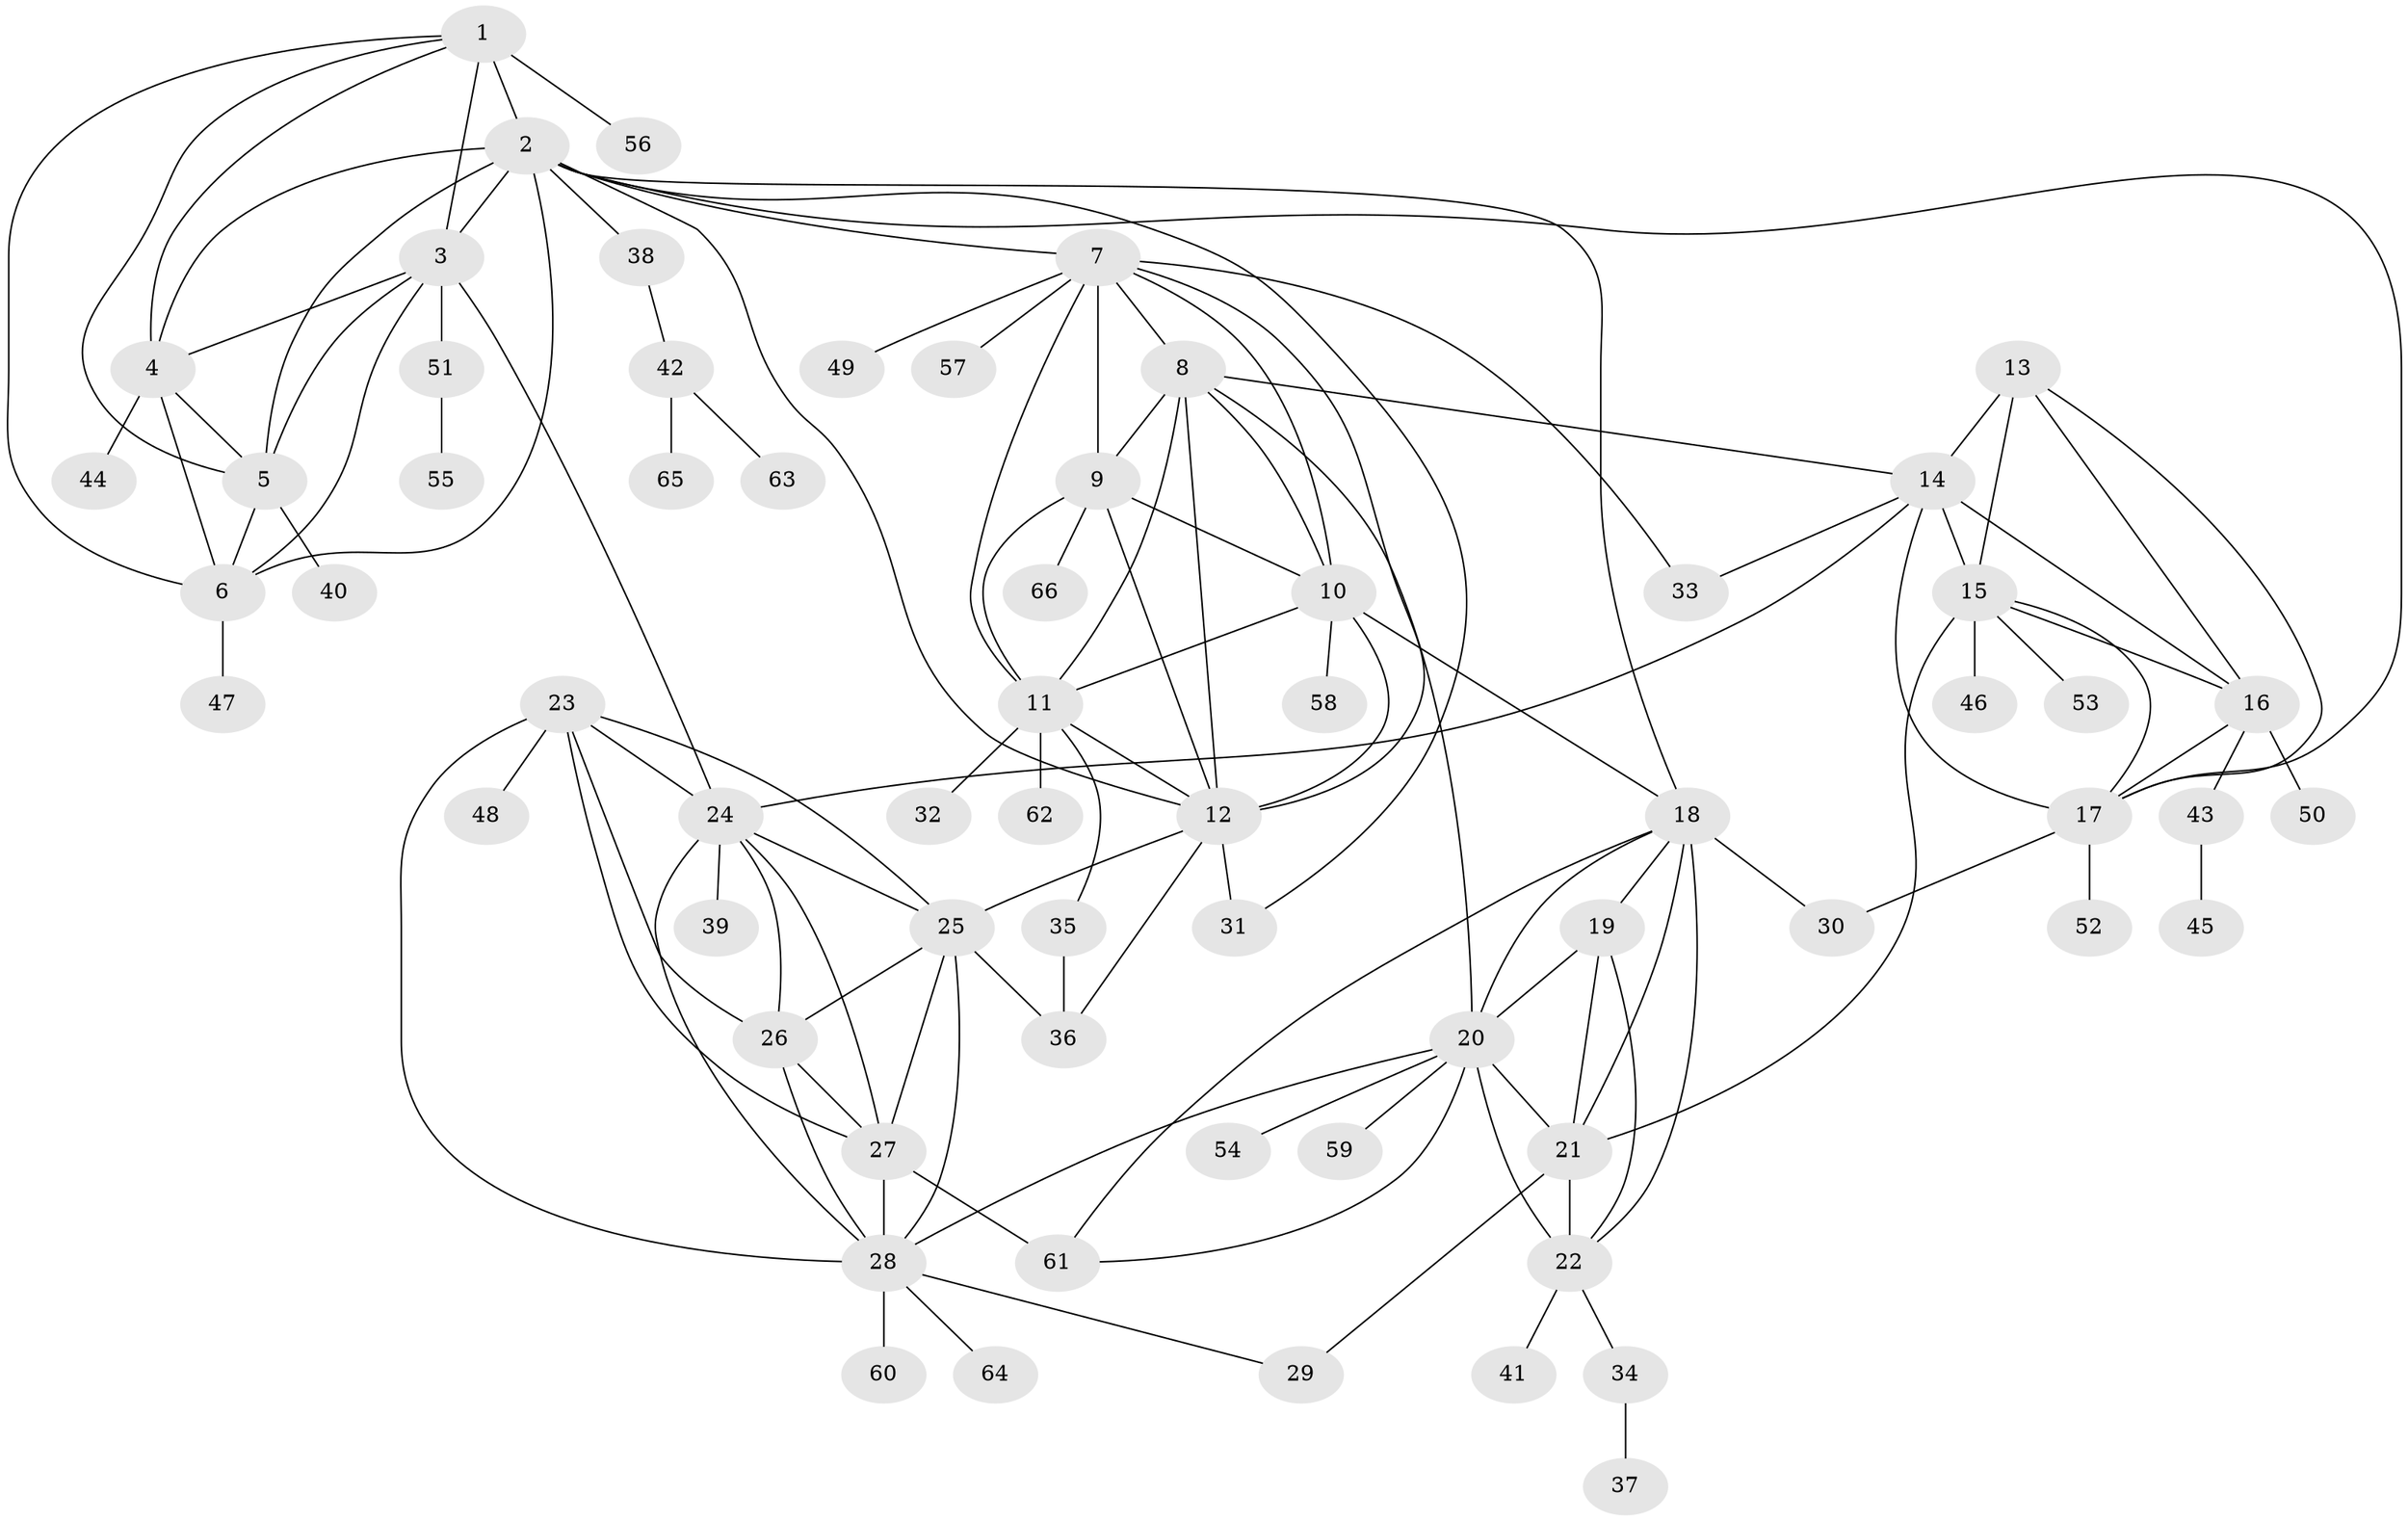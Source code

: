 // original degree distribution, {9: 0.030303030303030304, 10: 0.03787878787878788, 8: 0.030303030303030304, 7: 0.03787878787878788, 6: 0.03787878787878788, 12: 0.015151515151515152, 11: 0.030303030303030304, 5: 0.007575757575757576, 2: 0.16666666666666666, 1: 0.5606060606060606, 3: 0.030303030303030304, 4: 0.015151515151515152}
// Generated by graph-tools (version 1.1) at 2025/52/03/04/25 22:52:15]
// undirected, 66 vertices, 123 edges
graph export_dot {
  node [color=gray90,style=filled];
  1;
  2;
  3;
  4;
  5;
  6;
  7;
  8;
  9;
  10;
  11;
  12;
  13;
  14;
  15;
  16;
  17;
  18;
  19;
  20;
  21;
  22;
  23;
  24;
  25;
  26;
  27;
  28;
  29;
  30;
  31;
  32;
  33;
  34;
  35;
  36;
  37;
  38;
  39;
  40;
  41;
  42;
  43;
  44;
  45;
  46;
  47;
  48;
  49;
  50;
  51;
  52;
  53;
  54;
  55;
  56;
  57;
  58;
  59;
  60;
  61;
  62;
  63;
  64;
  65;
  66;
  1 -- 2 [weight=3.0];
  1 -- 3 [weight=1.0];
  1 -- 4 [weight=1.0];
  1 -- 5 [weight=1.0];
  1 -- 6 [weight=1.0];
  1 -- 56 [weight=1.0];
  2 -- 3 [weight=1.0];
  2 -- 4 [weight=1.0];
  2 -- 5 [weight=1.0];
  2 -- 6 [weight=1.0];
  2 -- 7 [weight=1.0];
  2 -- 12 [weight=1.0];
  2 -- 17 [weight=1.0];
  2 -- 18 [weight=1.0];
  2 -- 31 [weight=1.0];
  2 -- 38 [weight=1.0];
  3 -- 4 [weight=1.0];
  3 -- 5 [weight=1.0];
  3 -- 6 [weight=1.0];
  3 -- 24 [weight=1.0];
  3 -- 51 [weight=1.0];
  4 -- 5 [weight=1.0];
  4 -- 6 [weight=1.0];
  4 -- 44 [weight=1.0];
  5 -- 6 [weight=1.0];
  5 -- 40 [weight=1.0];
  6 -- 47 [weight=3.0];
  7 -- 8 [weight=1.0];
  7 -- 9 [weight=1.0];
  7 -- 10 [weight=1.0];
  7 -- 11 [weight=1.0];
  7 -- 12 [weight=1.0];
  7 -- 33 [weight=1.0];
  7 -- 49 [weight=1.0];
  7 -- 57 [weight=1.0];
  8 -- 9 [weight=6.0];
  8 -- 10 [weight=1.0];
  8 -- 11 [weight=1.0];
  8 -- 12 [weight=1.0];
  8 -- 14 [weight=1.0];
  8 -- 20 [weight=1.0];
  9 -- 10 [weight=1.0];
  9 -- 11 [weight=1.0];
  9 -- 12 [weight=1.0];
  9 -- 66 [weight=1.0];
  10 -- 11 [weight=1.0];
  10 -- 12 [weight=1.0];
  10 -- 18 [weight=1.0];
  10 -- 58 [weight=1.0];
  11 -- 12 [weight=1.0];
  11 -- 32 [weight=1.0];
  11 -- 35 [weight=1.0];
  11 -- 62 [weight=2.0];
  12 -- 25 [weight=1.0];
  12 -- 31 [weight=2.0];
  12 -- 36 [weight=1.0];
  13 -- 14 [weight=2.0];
  13 -- 15 [weight=1.0];
  13 -- 16 [weight=1.0];
  13 -- 17 [weight=1.0];
  14 -- 15 [weight=2.0];
  14 -- 16 [weight=2.0];
  14 -- 17 [weight=2.0];
  14 -- 24 [weight=1.0];
  14 -- 33 [weight=1.0];
  15 -- 16 [weight=1.0];
  15 -- 17 [weight=1.0];
  15 -- 21 [weight=1.0];
  15 -- 46 [weight=2.0];
  15 -- 53 [weight=1.0];
  16 -- 17 [weight=1.0];
  16 -- 43 [weight=1.0];
  16 -- 50 [weight=2.0];
  17 -- 30 [weight=1.0];
  17 -- 52 [weight=3.0];
  18 -- 19 [weight=1.0];
  18 -- 20 [weight=1.0];
  18 -- 21 [weight=2.0];
  18 -- 22 [weight=1.0];
  18 -- 30 [weight=1.0];
  18 -- 61 [weight=1.0];
  19 -- 20 [weight=1.0];
  19 -- 21 [weight=2.0];
  19 -- 22 [weight=1.0];
  20 -- 21 [weight=2.0];
  20 -- 22 [weight=1.0];
  20 -- 28 [weight=1.0];
  20 -- 54 [weight=1.0];
  20 -- 59 [weight=1.0];
  20 -- 61 [weight=1.0];
  21 -- 22 [weight=2.0];
  21 -- 29 [weight=1.0];
  22 -- 34 [weight=1.0];
  22 -- 41 [weight=1.0];
  23 -- 24 [weight=1.0];
  23 -- 25 [weight=1.0];
  23 -- 26 [weight=2.0];
  23 -- 27 [weight=1.0];
  23 -- 28 [weight=1.0];
  23 -- 48 [weight=1.0];
  24 -- 25 [weight=1.0];
  24 -- 26 [weight=1.0];
  24 -- 27 [weight=1.0];
  24 -- 28 [weight=1.0];
  24 -- 39 [weight=1.0];
  25 -- 26 [weight=1.0];
  25 -- 27 [weight=1.0];
  25 -- 28 [weight=1.0];
  25 -- 36 [weight=5.0];
  26 -- 27 [weight=1.0];
  26 -- 28 [weight=1.0];
  27 -- 28 [weight=1.0];
  27 -- 61 [weight=2.0];
  28 -- 29 [weight=1.0];
  28 -- 60 [weight=2.0];
  28 -- 64 [weight=1.0];
  34 -- 37 [weight=1.0];
  35 -- 36 [weight=1.0];
  38 -- 42 [weight=1.0];
  42 -- 63 [weight=1.0];
  42 -- 65 [weight=1.0];
  43 -- 45 [weight=2.0];
  51 -- 55 [weight=1.0];
}
